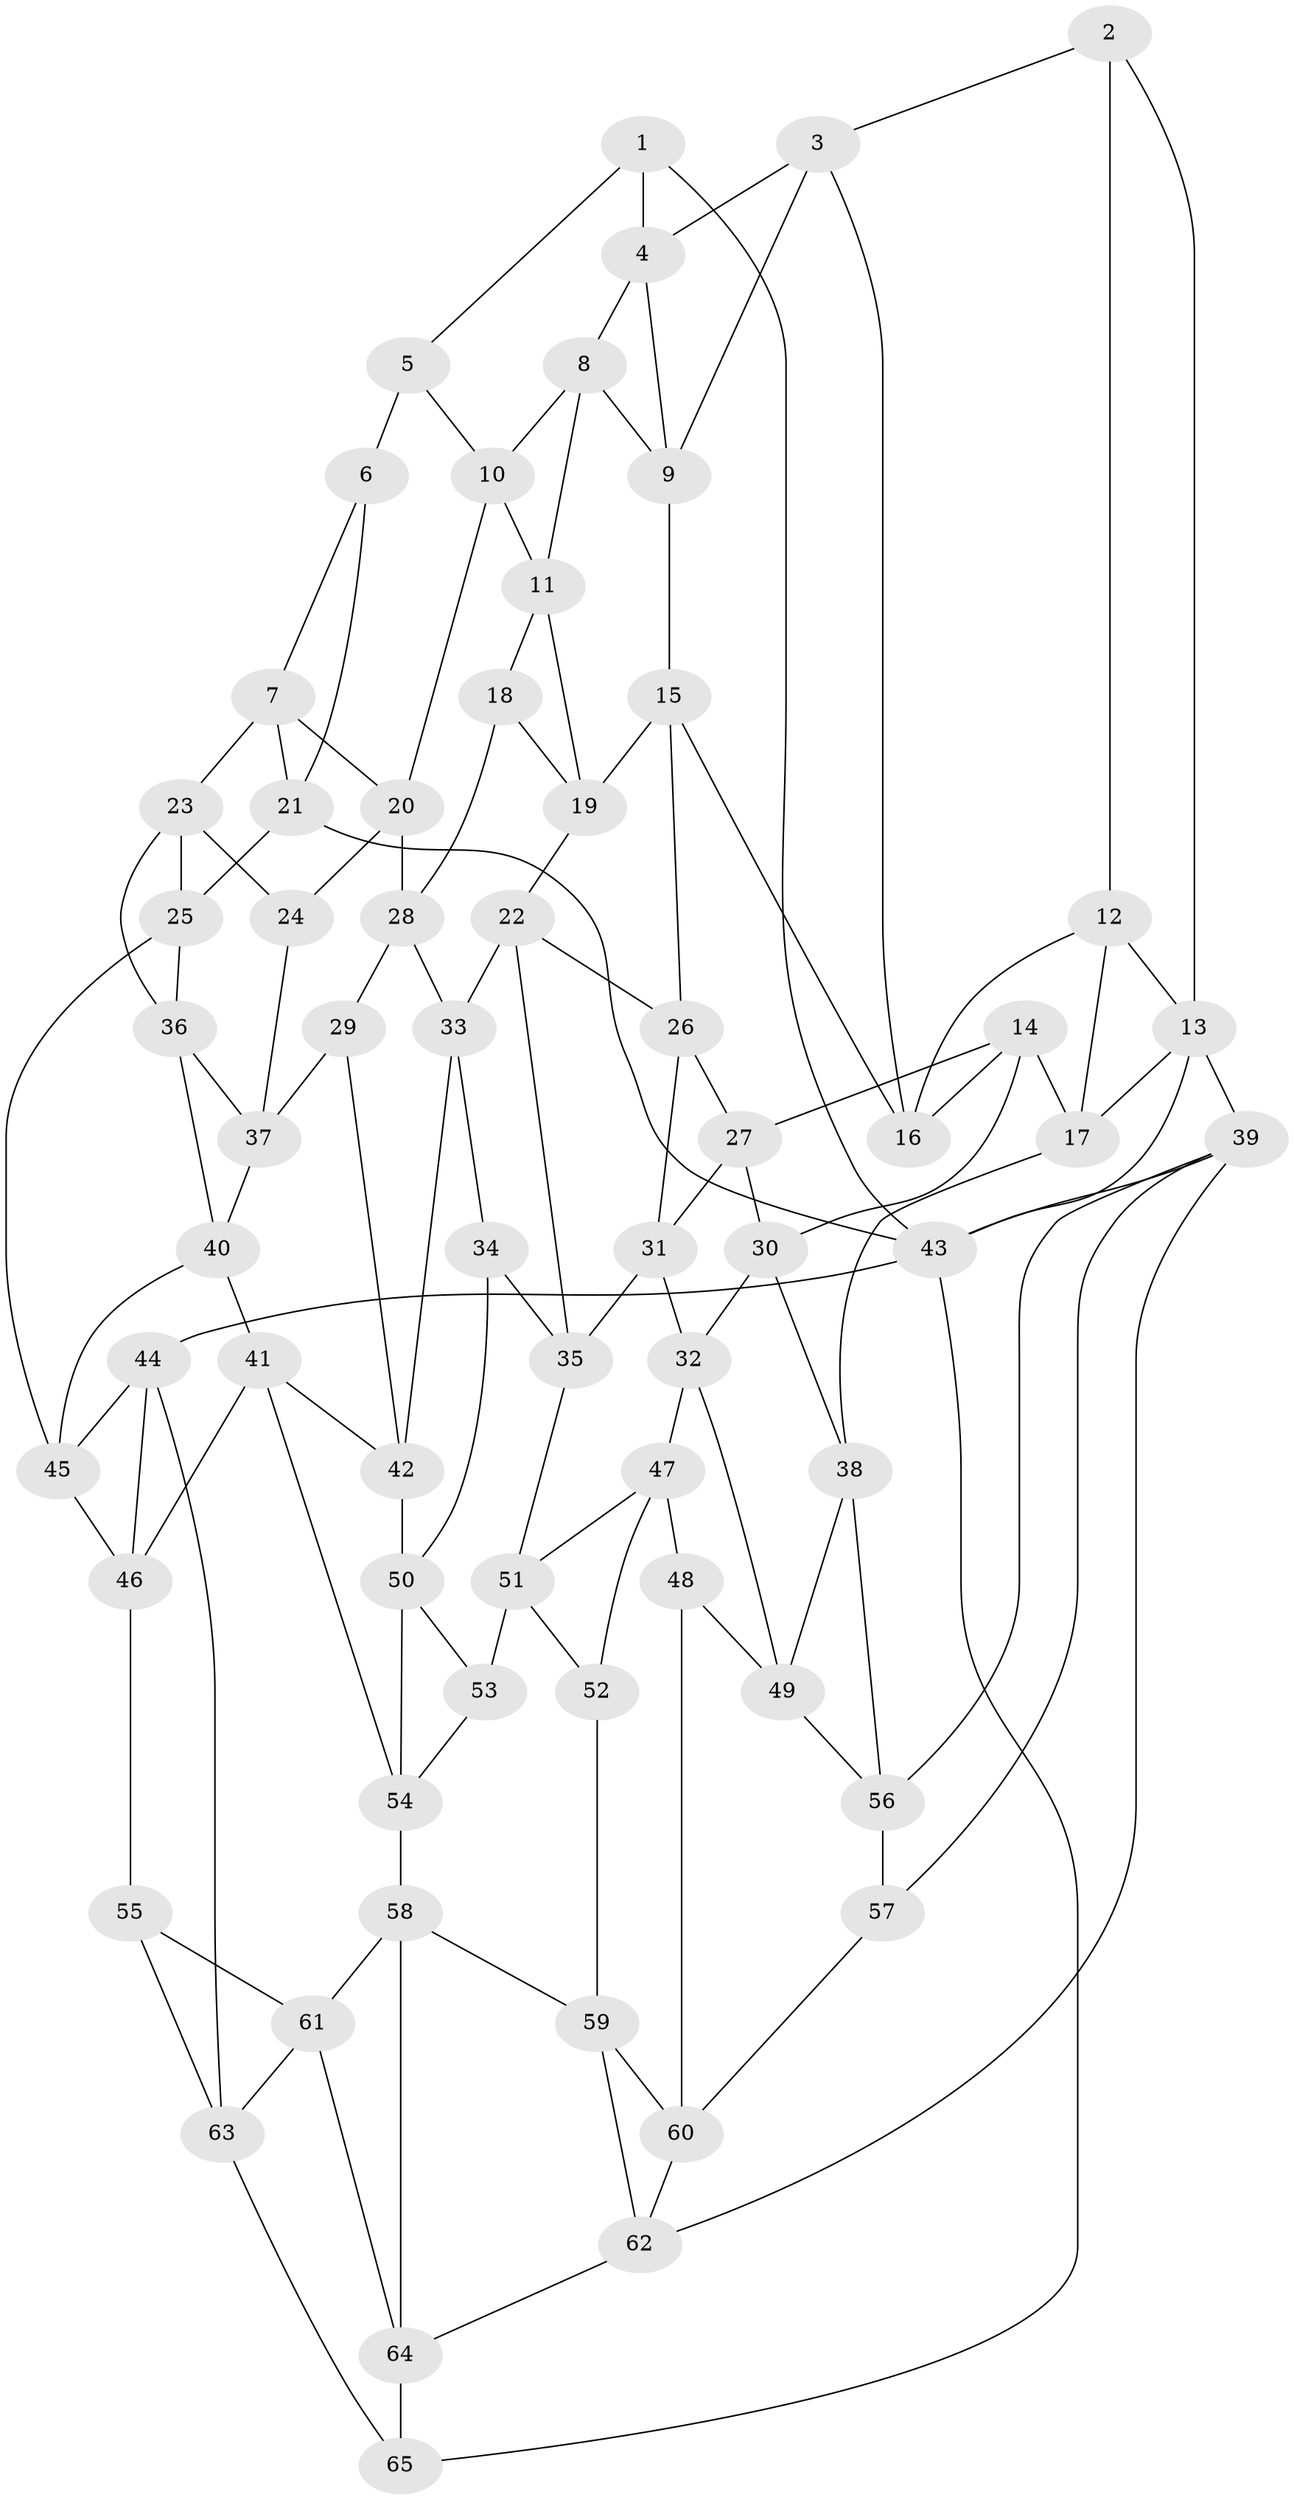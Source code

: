 // original degree distribution, {3: 0.015384615384615385, 5: 0.5076923076923077, 6: 0.23076923076923078, 4: 0.24615384615384617}
// Generated by graph-tools (version 1.1) at 2025/51/03/09/25 03:51:09]
// undirected, 65 vertices, 125 edges
graph export_dot {
graph [start="1"]
  node [color=gray90,style=filled];
  1;
  2;
  3;
  4;
  5;
  6;
  7;
  8;
  9;
  10;
  11;
  12;
  13;
  14;
  15;
  16;
  17;
  18;
  19;
  20;
  21;
  22;
  23;
  24;
  25;
  26;
  27;
  28;
  29;
  30;
  31;
  32;
  33;
  34;
  35;
  36;
  37;
  38;
  39;
  40;
  41;
  42;
  43;
  44;
  45;
  46;
  47;
  48;
  49;
  50;
  51;
  52;
  53;
  54;
  55;
  56;
  57;
  58;
  59;
  60;
  61;
  62;
  63;
  64;
  65;
  1 -- 4 [weight=1.0];
  1 -- 5 [weight=1.0];
  1 -- 43 [weight=1.0];
  2 -- 3 [weight=1.0];
  2 -- 12 [weight=1.0];
  2 -- 13 [weight=1.0];
  3 -- 4 [weight=1.0];
  3 -- 9 [weight=1.0];
  3 -- 16 [weight=1.0];
  4 -- 8 [weight=1.0];
  4 -- 9 [weight=1.0];
  5 -- 6 [weight=2.0];
  5 -- 10 [weight=1.0];
  6 -- 7 [weight=1.0];
  6 -- 21 [weight=1.0];
  7 -- 20 [weight=1.0];
  7 -- 21 [weight=1.0];
  7 -- 23 [weight=1.0];
  8 -- 9 [weight=1.0];
  8 -- 10 [weight=1.0];
  8 -- 11 [weight=1.0];
  9 -- 15 [weight=1.0];
  10 -- 11 [weight=1.0];
  10 -- 20 [weight=1.0];
  11 -- 18 [weight=1.0];
  11 -- 19 [weight=1.0];
  12 -- 13 [weight=1.0];
  12 -- 16 [weight=1.0];
  12 -- 17 [weight=1.0];
  13 -- 17 [weight=1.0];
  13 -- 39 [weight=1.0];
  13 -- 43 [weight=1.0];
  14 -- 16 [weight=1.0];
  14 -- 17 [weight=1.0];
  14 -- 27 [weight=1.0];
  14 -- 30 [weight=1.0];
  15 -- 16 [weight=1.0];
  15 -- 19 [weight=1.0];
  15 -- 26 [weight=1.0];
  17 -- 38 [weight=1.0];
  18 -- 19 [weight=1.0];
  18 -- 28 [weight=1.0];
  19 -- 22 [weight=1.0];
  20 -- 24 [weight=1.0];
  20 -- 28 [weight=1.0];
  21 -- 25 [weight=1.0];
  21 -- 43 [weight=1.0];
  22 -- 26 [weight=1.0];
  22 -- 33 [weight=1.0];
  22 -- 35 [weight=1.0];
  23 -- 24 [weight=1.0];
  23 -- 25 [weight=1.0];
  23 -- 36 [weight=1.0];
  24 -- 37 [weight=1.0];
  25 -- 36 [weight=1.0];
  25 -- 45 [weight=1.0];
  26 -- 27 [weight=1.0];
  26 -- 31 [weight=1.0];
  27 -- 30 [weight=1.0];
  27 -- 31 [weight=1.0];
  28 -- 29 [weight=1.0];
  28 -- 33 [weight=1.0];
  29 -- 37 [weight=1.0];
  29 -- 42 [weight=1.0];
  30 -- 32 [weight=1.0];
  30 -- 38 [weight=1.0];
  31 -- 32 [weight=1.0];
  31 -- 35 [weight=1.0];
  32 -- 47 [weight=1.0];
  32 -- 49 [weight=1.0];
  33 -- 34 [weight=1.0];
  33 -- 42 [weight=1.0];
  34 -- 35 [weight=1.0];
  34 -- 50 [weight=1.0];
  35 -- 51 [weight=1.0];
  36 -- 37 [weight=1.0];
  36 -- 40 [weight=1.0];
  37 -- 40 [weight=1.0];
  38 -- 49 [weight=1.0];
  38 -- 56 [weight=1.0];
  39 -- 43 [weight=1.0];
  39 -- 56 [weight=1.0];
  39 -- 57 [weight=1.0];
  39 -- 62 [weight=1.0];
  40 -- 41 [weight=1.0];
  40 -- 45 [weight=1.0];
  41 -- 42 [weight=1.0];
  41 -- 46 [weight=1.0];
  41 -- 54 [weight=1.0];
  42 -- 50 [weight=1.0];
  43 -- 44 [weight=1.0];
  43 -- 65 [weight=1.0];
  44 -- 45 [weight=1.0];
  44 -- 46 [weight=1.0];
  44 -- 63 [weight=1.0];
  45 -- 46 [weight=1.0];
  46 -- 55 [weight=1.0];
  47 -- 48 [weight=1.0];
  47 -- 51 [weight=1.0];
  47 -- 52 [weight=1.0];
  48 -- 49 [weight=1.0];
  48 -- 60 [weight=1.0];
  49 -- 56 [weight=1.0];
  50 -- 53 [weight=1.0];
  50 -- 54 [weight=1.0];
  51 -- 52 [weight=1.0];
  51 -- 53 [weight=1.0];
  52 -- 59 [weight=1.0];
  53 -- 54 [weight=1.0];
  54 -- 58 [weight=1.0];
  55 -- 61 [weight=1.0];
  55 -- 63 [weight=1.0];
  56 -- 57 [weight=1.0];
  57 -- 60 [weight=1.0];
  58 -- 59 [weight=1.0];
  58 -- 61 [weight=1.0];
  58 -- 64 [weight=1.0];
  59 -- 60 [weight=1.0];
  59 -- 62 [weight=1.0];
  60 -- 62 [weight=1.0];
  61 -- 63 [weight=1.0];
  61 -- 64 [weight=1.0];
  62 -- 64 [weight=1.0];
  63 -- 65 [weight=1.0];
  64 -- 65 [weight=1.0];
}
